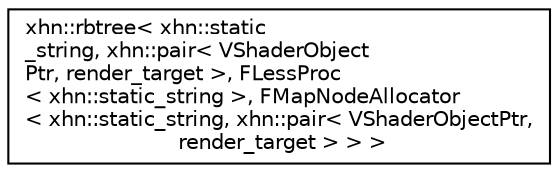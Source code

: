 digraph "Graphical Class Hierarchy"
{
  edge [fontname="Helvetica",fontsize="10",labelfontname="Helvetica",labelfontsize="10"];
  node [fontname="Helvetica",fontsize="10",shape=record];
  rankdir="LR";
  Node1 [label="xhn::rbtree\< xhn::static\l_string, xhn::pair\< VShaderObject\lPtr, render_target \>, FLessProc\l\< xhn::static_string \>, FMapNodeAllocator\l\< xhn::static_string, xhn::pair\< VShaderObjectPtr,\l render_target \> \> \>",height=0.2,width=0.4,color="black", fillcolor="white", style="filled",URL="$classxhn_1_1rbtree.html"];
}
